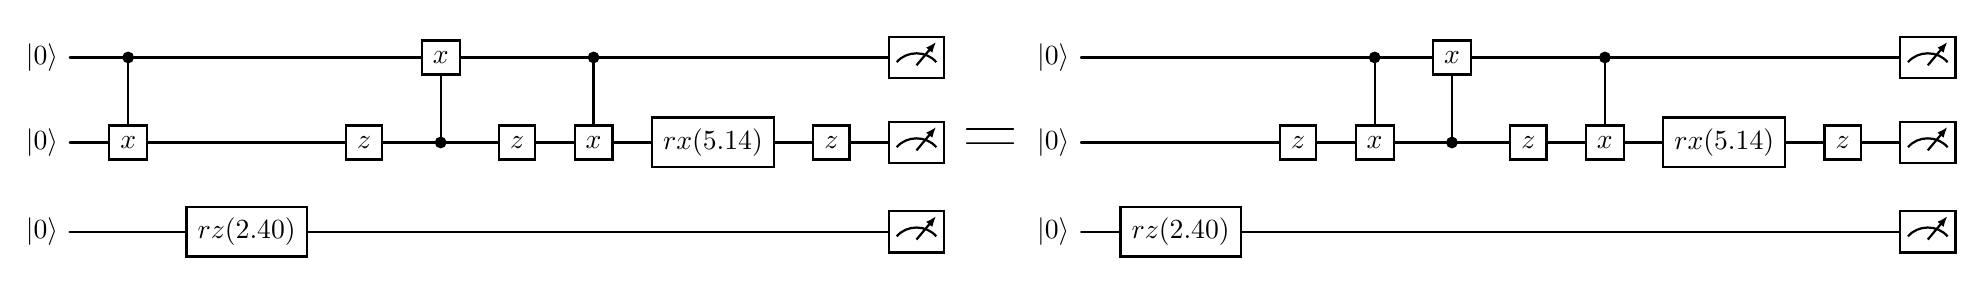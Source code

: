 \documentclass[border=6pt]{standalone}
\usepackage[utf8]{inputenc}
\usepackage[T1]{fontenc}
\usepackage{tikz}
\usetikzlibrary{quantikz2}
\begin{document}\begin{quantikz}
	\lstick{\ket{0}}	&	\ctrl{1}	&	\qw	&	\qw	&	\gate{x}	&	\qw	&	\ctrl{1}	&	\qw	&	\qw	&	\meter{}\\
	\lstick{\ket{0}}	&	\gate{x}	&	\qw	&	\gate{z}	&	\ctrl{-1}	&	\gate{z}	&	\gate{x}	&	\gate{rx(5.14)}	&	\gate{z}	&	\meter{}\\
	\lstick{\ket{0}}	&	\qw	&	\gate{rz(2.40)}	&	\qw	&	\qw	&	\qw	&	\qw	&	\qw	&	\qw	&	\meter{}
\end{quantikz}
{\Huge{\textbf{=}}}
\begin{quantikz}
	\lstick{\ket{0}}	&	\qw	&	\qw	&	\ctrl{1}	&	\gate{x}	&	\qw	&	\ctrl{1}	&	\qw	&	\qw	&	\meter{}\\
	\lstick{\ket{0}}	&	\qw	&	\gate{z}	&	\gate{x}	&	\ctrl{-1}	&	\gate{z}	&	\gate{x}	&	\gate{rx(5.14)}	&	\gate{z}	&	\meter{}\\
	\lstick{\ket{0}}	&	\gate{rz(2.40)}	&	\qw	&	\qw	&	\qw	&	\qw	&	\qw	&	\qw	&	\qw	&	\meter{}
\end{quantikz}
\end{document}